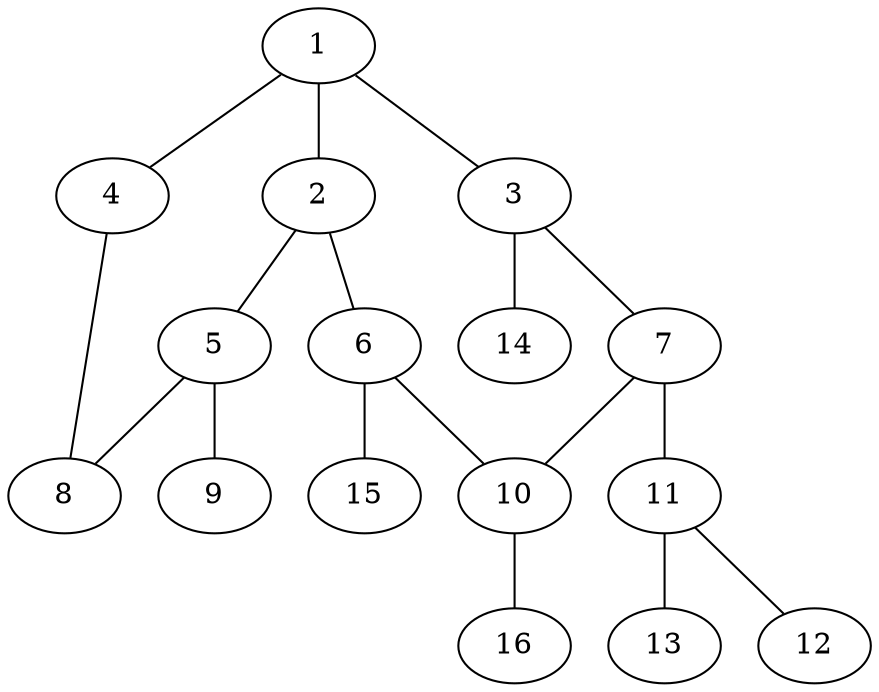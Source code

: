 graph molecule_900 {
	1	 [chem=C];
	2	 [chem=C];
	1 -- 2	 [valence=2];
	3	 [chem=C];
	1 -- 3	 [valence=1];
	4	 [chem=S];
	1 -- 4	 [valence=1];
	5	 [chem=C];
	2 -- 5	 [valence=1];
	6	 [chem=C];
	2 -- 6	 [valence=1];
	7	 [chem=C];
	3 -- 7	 [valence=2];
	14	 [chem=H];
	3 -- 14	 [valence=1];
	8	 [chem=N];
	4 -- 8	 [valence=1];
	5 -- 8	 [valence=2];
	9	 [chem=Cl];
	5 -- 9	 [valence=1];
	10	 [chem=C];
	6 -- 10	 [valence=2];
	15	 [chem=H];
	6 -- 15	 [valence=1];
	7 -- 10	 [valence=1];
	11	 [chem=N];
	7 -- 11	 [valence=1];
	16	 [chem=H];
	10 -- 16	 [valence=1];
	12	 [chem=O];
	11 -- 12	 [valence=2];
	13	 [chem=O];
	11 -- 13	 [valence=1];
}

